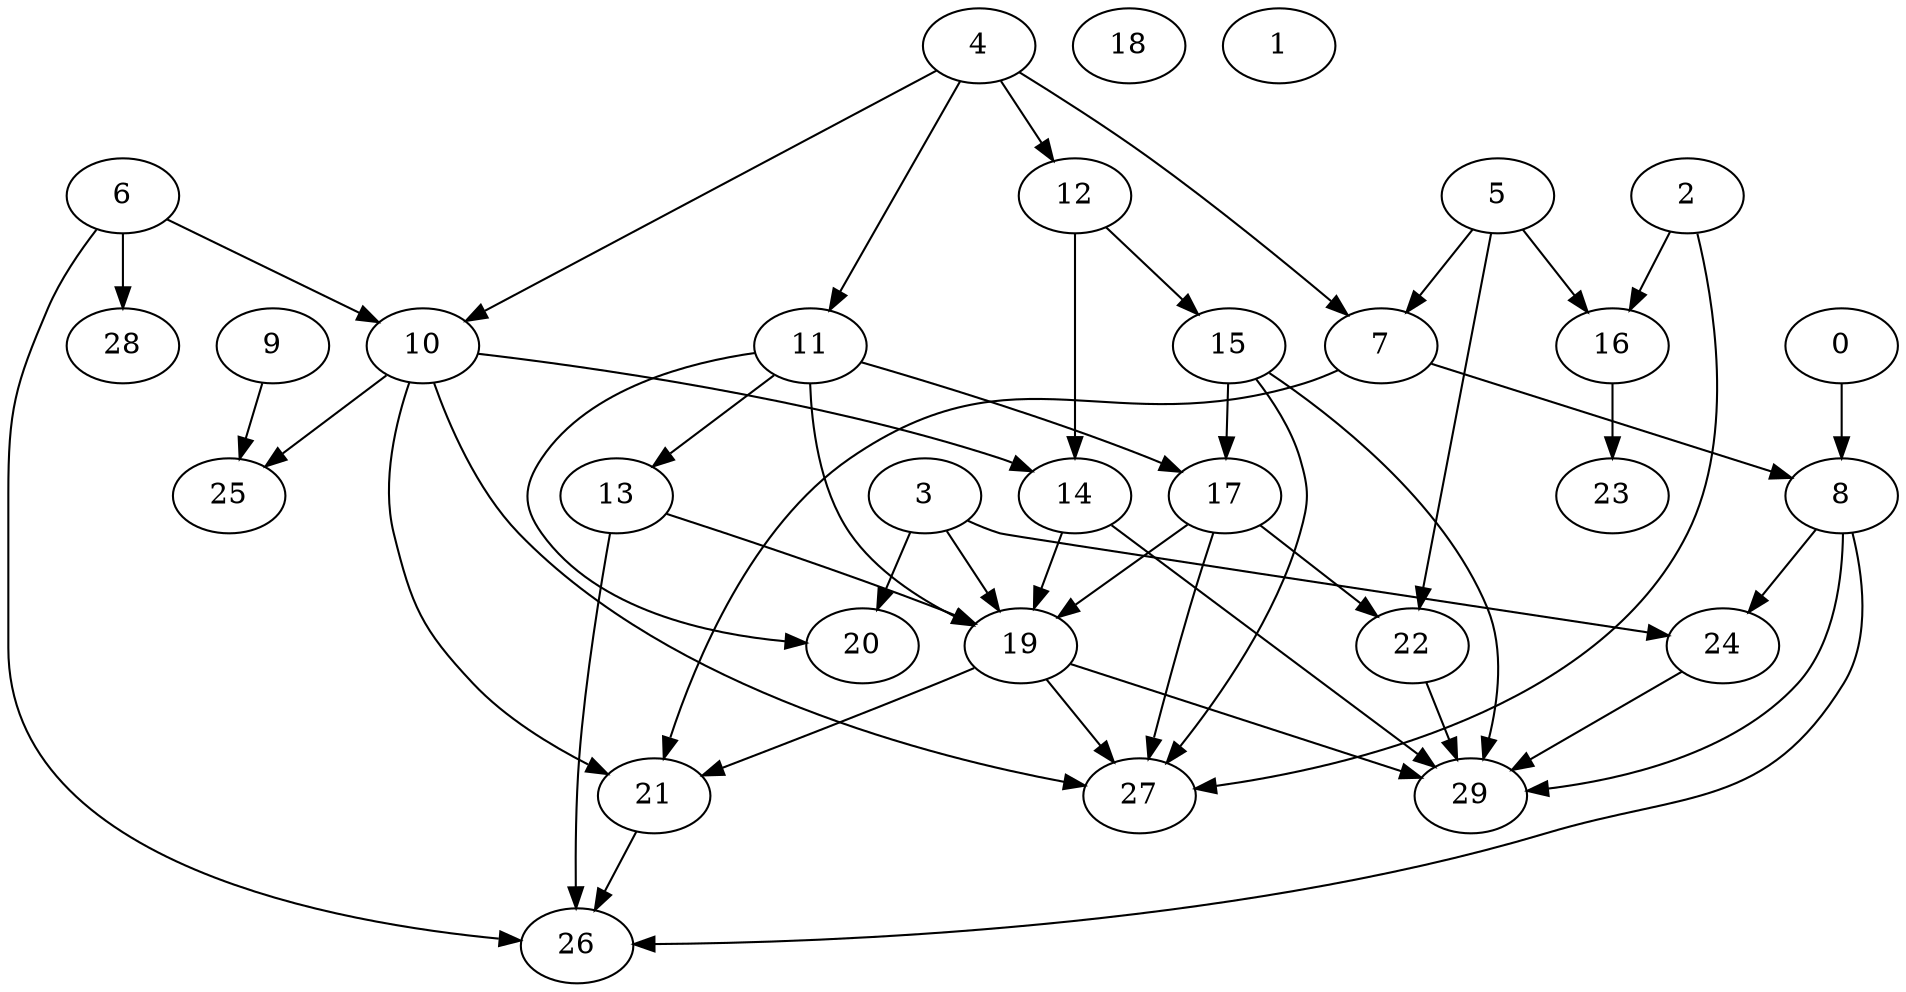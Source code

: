 digraph "Random_Nodes_30_Density_1.63_CCR_0.10_WeightType_Random" {
	graph ["Duplicate states"=0,
		GraphType=Random,
		"Max states in OPEN"=0,
		Modes="120000ms; topo-ordered tasks, ; Pruning: task equivalence, fixed order ready list, ; F-value: ; Optimisation: best schedule length (\
SL) optimisation on equal, ",
		NumberOfTasks=30,
		"Pruned using list schedule length"=42231453,
		"States removed from OPEN"=0,
		TargetSystem="Homogeneous-2",
		"Time to schedule (ms)"=20730,
		"Total idle time"=0,
		"Total schedule length"=1368,
		"Total sequential time"=2736,
		"Total states created"=112670582
	];
	6	["Finish time"=380,
		Processor=0,
		"Start time"=304,
		Weight=76];
	10	["Finish time"=589,
		Processor=1,
		"Start time"=475,
		Weight=114];
	6 -> 10	[Weight=6];
	26	["Finish time"=1368,
		Processor=0,
		"Start time"=1273,
		Weight=95];
	6 -> 26	[Weight=2];
	28	["Finish time"=456,
		Processor=0,
		"Start time"=380,
		Weight=76];
	6 -> 28	[Weight=3];
	4	["Finish time"=437,
		Processor=1,
		"Start time"=380,
		Weight=57];
	4 -> 10	[Weight=6];
	12	["Finish time"=627,
		Processor=0,
		"Start time"=551,
		Weight=76];
	4 -> 12	[Weight=3];
	7	["Finish time"=855,
		Processor=1,
		"Start time"=760,
		Weight=95];
	4 -> 7	[Weight=7];
	11	["Finish time"=475,
		Processor=1,
		"Start time"=437,
		Weight=38];
	4 -> 11	[Weight=3];
	14	["Finish time"=1007,
		Processor=0,
		"Start time"=855,
		Weight=152];
	10 -> 14	[Weight=7];
	21	["Finish time"=1254,
		Processor=1,
		"Start time"=1083,
		Weight=171];
	10 -> 21	[Weight=10];
	25	["Finish time"=855,
		Processor=0,
		"Start time"=665,
		Weight=190];
	10 -> 25	[Weight=5];
	27	["Finish time"=1368,
		Processor=1,
		"Start time"=1254,
		Weight=114];
	10 -> 27	[Weight=2];
	12 -> 14	[Weight=2];
	15	["Finish time"=722,
		Processor=1,
		"Start time"=665,
		Weight=57];
	12 -> 15	[Weight=7];
	5	["Finish time"=266,
		Processor=0,
		"Start time"=209,
		Weight=57];
	5 -> 7	[Weight=5];
	22	["Finish time"=1045,
		Processor=0,
		"Start time"=1007,
		Weight=38];
	5 -> 22	[Weight=2];
	16	["Finish time"=304,
		Processor=0,
		"Start time"=266,
		Weight=38];
	5 -> 16	[Weight=8];
	0	["Finish time"=209,
		Processor=0,
		"Start time"=95,
		Weight=114];
	8	["Finish time"=1026,
		Processor=1,
		"Start time"=855,
		Weight=171];
	0 -> 8	[Weight=10];
	7 -> 8	[Weight=2];
	7 -> 21	[Weight=2];
	19	["Finish time"=1083,
		Processor=1,
		"Start time"=1026,
		Weight=57];
	14 -> 19	[Weight=4];
	29	["Finish time"=1273,
		Processor=0,
		"Start time"=1140,
		Weight=133];
	14 -> 29	[Weight=3];
	13	["Finish time"=665,
		Processor=1,
		"Start time"=589,
		Weight=76];
	11 -> 13	[Weight=8];
	17	["Finish time"=760,
		Processor=1,
		"Start time"=722,
		Weight=38];
	11 -> 17	[Weight=3];
	11 -> 19	[Weight=8];
	20	["Finish time"=665,
		Processor=0,
		"Start time"=627,
		Weight=38];
	11 -> 20	[Weight=5];
	15 -> 17	[Weight=10];
	15 -> 29	[Weight=8];
	15 -> 27	[Weight=3];
	3	["Finish time"=380,
		Processor=1,
		"Start time"=285,
		Weight=95];
	3 -> 19	[Weight=7];
	24	["Finish time"=1140,
		Processor=0,
		"Start time"=1045,
		Weight=95];
	3 -> 24	[Weight=7];
	3 -> 20	[Weight=9];
	13 -> 19	[Weight=5];
	13 -> 26	[Weight=2];
	8 -> 24	[Weight=6];
	8 -> 29	[Weight=10];
	8 -> 26	[Weight=9];
	17 -> 19	[Weight=7];
	17 -> 22	[Weight=3];
	17 -> 27	[Weight=2];
	9	["Finish time"=285,
		Processor=1,
		"Start time"=133,
		Weight=152];
	9 -> 25	[Weight=2];
	19 -> 21	[Weight=4];
	19 -> 29	[Weight=8];
	19 -> 27	[Weight=10];
	2	["Finish time"=133,
		Processor=1,
		"Start time"=0,
		Weight=133];
	2 -> 16	[Weight=6];
	2 -> 27	[Weight=3];
	21 -> 26	[Weight=8];
	24 -> 29	[Weight=3];
	22 -> 29	[Weight=10];
	23	["Finish time"=551,
		Processor=0,
		"Start time"=456,
		Weight=95];
	16 -> 23	[Weight=9];
	18	["Finish time"=95,
		Processor=0,
		"Start time"=38,
		Weight=57];
	1	["Finish time"=38,
		Processor=0,
		"Start time"=0,
		Weight=38];
}
